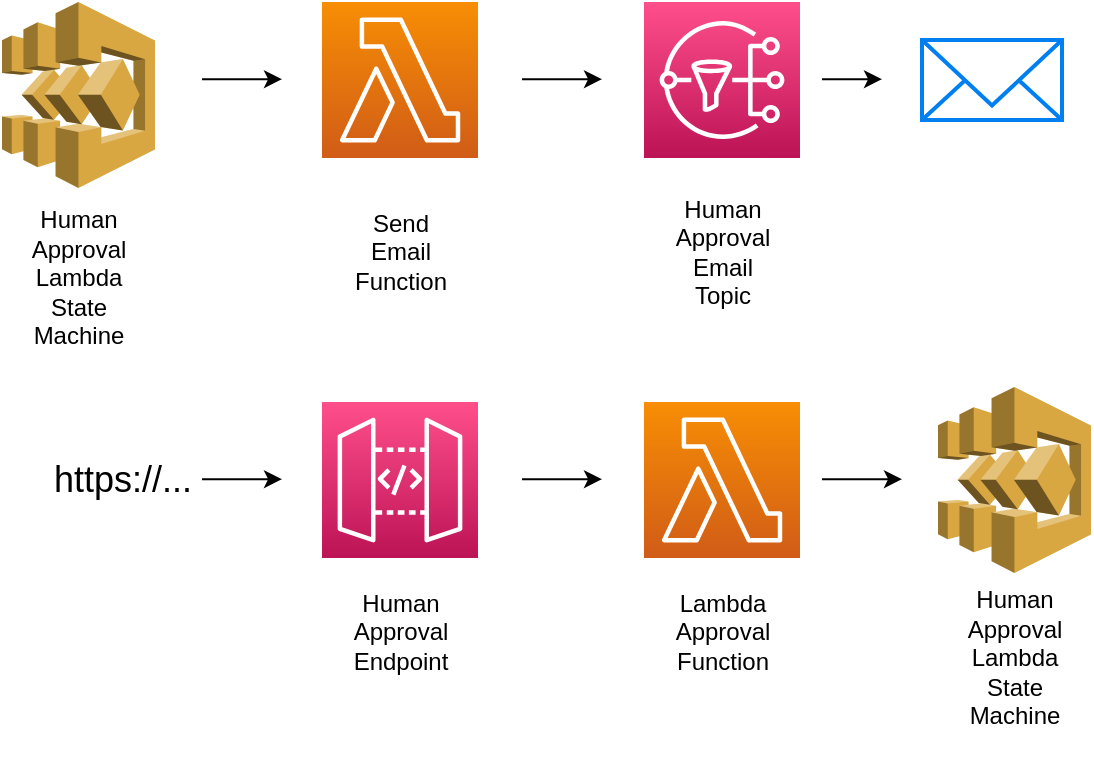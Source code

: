 <mxfile version="19.0.3" type="device"><diagram id="HNVF8kBGNfMkuysJAQUF" name="Page-1"><mxGraphModel dx="865" dy="514" grid="1" gridSize="10" guides="1" tooltips="1" connect="1" arrows="1" fold="1" page="1" pageScale="1" pageWidth="1169" pageHeight="827" math="0" shadow="0"><root><mxCell id="0"/><mxCell id="1" parent="0"/><mxCell id="Ki27r49kTNiBAtUtuVbE-1" value="" style="outlineConnect=0;dashed=0;verticalLabelPosition=bottom;verticalAlign=top;align=center;html=1;shape=mxgraph.aws3.step_functions;fillColor=#D9A741;gradientColor=none;" vertex="1" parent="1"><mxGeometry x="40" y="80" width="76.5" height="93" as="geometry"/></mxCell><mxCell id="Ki27r49kTNiBAtUtuVbE-2" value="Human &lt;br&gt;Approval&lt;br&gt;Lambda&lt;br&gt;State&lt;br&gt;Machine&lt;br&gt;&lt;br&gt;" style="text;html=1;align=center;verticalAlign=middle;resizable=0;points=[];autosize=1;strokeColor=none;fillColor=none;" vertex="1" parent="1"><mxGeometry x="48.25" y="180" width="60" height="90" as="geometry"/></mxCell><mxCell id="Ki27r49kTNiBAtUtuVbE-3" value="" style="endArrow=classic;html=1;rounded=0;" edge="1" parent="1"><mxGeometry width="50" height="50" relative="1" as="geometry"><mxPoint x="140" y="118.58" as="sourcePoint"/><mxPoint x="180" y="118.58" as="targetPoint"/></mxGeometry></mxCell><mxCell id="Ki27r49kTNiBAtUtuVbE-4" value="" style="sketch=0;points=[[0,0,0],[0.25,0,0],[0.5,0,0],[0.75,0,0],[1,0,0],[0,1,0],[0.25,1,0],[0.5,1,0],[0.75,1,0],[1,1,0],[0,0.25,0],[0,0.5,0],[0,0.75,0],[1,0.25,0],[1,0.5,0],[1,0.75,0]];outlineConnect=0;fontColor=#232F3E;gradientColor=#FF4F8B;gradientDirection=north;fillColor=#BC1356;strokeColor=#ffffff;dashed=0;verticalLabelPosition=bottom;verticalAlign=top;align=center;html=1;fontSize=12;fontStyle=0;aspect=fixed;shape=mxgraph.aws4.resourceIcon;resIcon=mxgraph.aws4.sns;" vertex="1" parent="1"><mxGeometry x="361" y="80" width="78" height="78" as="geometry"/></mxCell><mxCell id="Ki27r49kTNiBAtUtuVbE-5" value="Human &lt;br&gt;Approval&lt;br&gt;Email&lt;br&gt;Topic" style="text;html=1;align=center;verticalAlign=middle;resizable=0;points=[];autosize=1;strokeColor=none;fillColor=none;" vertex="1" parent="1"><mxGeometry x="370" y="175" width="60" height="60" as="geometry"/></mxCell><mxCell id="Ki27r49kTNiBAtUtuVbE-6" value="" style="sketch=0;points=[[0,0,0],[0.25,0,0],[0.5,0,0],[0.75,0,0],[1,0,0],[0,1,0],[0.25,1,0],[0.5,1,0],[0.75,1,0],[1,1,0],[0,0.25,0],[0,0.5,0],[0,0.75,0],[1,0.25,0],[1,0.5,0],[1,0.75,0]];outlineConnect=0;fontColor=#232F3E;gradientColor=#F78E04;gradientDirection=north;fillColor=#D05C17;strokeColor=#ffffff;dashed=0;verticalLabelPosition=bottom;verticalAlign=top;align=center;html=1;fontSize=12;fontStyle=0;aspect=fixed;shape=mxgraph.aws4.resourceIcon;resIcon=mxgraph.aws4.lambda;" vertex="1" parent="1"><mxGeometry x="200" y="80" width="78" height="78" as="geometry"/></mxCell><mxCell id="Ki27r49kTNiBAtUtuVbE-7" value="Send&lt;br&gt;Email&lt;br&gt;Function" style="text;html=1;align=center;verticalAlign=middle;resizable=0;points=[];autosize=1;strokeColor=none;fillColor=none;" vertex="1" parent="1"><mxGeometry x="209" y="180" width="60" height="50" as="geometry"/></mxCell><mxCell id="Ki27r49kTNiBAtUtuVbE-8" value="" style="endArrow=classic;html=1;rounded=0;" edge="1" parent="1"><mxGeometry width="50" height="50" relative="1" as="geometry"><mxPoint x="300" y="118.58" as="sourcePoint"/><mxPoint x="340" y="118.58" as="targetPoint"/></mxGeometry></mxCell><mxCell id="Ki27r49kTNiBAtUtuVbE-9" value="" style="html=1;verticalLabelPosition=bottom;align=center;labelBackgroundColor=#ffffff;verticalAlign=top;strokeWidth=2;strokeColor=#0080F0;shadow=0;dashed=0;shape=mxgraph.ios7.icons.mail;" vertex="1" parent="1"><mxGeometry x="500" y="99" width="70" height="40" as="geometry"/></mxCell><mxCell id="Ki27r49kTNiBAtUtuVbE-11" value="" style="endArrow=classic;html=1;rounded=0;" edge="1" parent="1"><mxGeometry width="50" height="50" relative="1" as="geometry"><mxPoint x="450" y="118.58" as="sourcePoint"/><mxPoint x="480" y="118.58" as="targetPoint"/></mxGeometry></mxCell><mxCell id="Ki27r49kTNiBAtUtuVbE-13" value="&lt;font style=&quot;font-size: 18px;&quot;&gt;https://...&lt;/font&gt;" style="text;html=1;align=center;verticalAlign=middle;resizable=0;points=[];autosize=1;strokeColor=none;fillColor=none;" vertex="1" parent="1"><mxGeometry x="60" y="309" width="80" height="20" as="geometry"/></mxCell><mxCell id="Ki27r49kTNiBAtUtuVbE-14" value="" style="endArrow=classic;html=1;rounded=0;" edge="1" parent="1"><mxGeometry width="50" height="50" relative="1" as="geometry"><mxPoint x="140" y="318.58" as="sourcePoint"/><mxPoint x="180" y="318.58" as="targetPoint"/></mxGeometry></mxCell><mxCell id="Ki27r49kTNiBAtUtuVbE-15" value="" style="sketch=0;points=[[0,0,0],[0.25,0,0],[0.5,0,0],[0.75,0,0],[1,0,0],[0,1,0],[0.25,1,0],[0.5,1,0],[0.75,1,0],[1,1,0],[0,0.25,0],[0,0.5,0],[0,0.75,0],[1,0.25,0],[1,0.5,0],[1,0.75,0]];outlineConnect=0;fontColor=#232F3E;gradientColor=#FF4F8B;gradientDirection=north;fillColor=#BC1356;strokeColor=#ffffff;dashed=0;verticalLabelPosition=bottom;verticalAlign=top;align=center;html=1;fontSize=12;fontStyle=0;aspect=fixed;shape=mxgraph.aws4.resourceIcon;resIcon=mxgraph.aws4.api_gateway;" vertex="1" parent="1"><mxGeometry x="200" y="280" width="78" height="78" as="geometry"/></mxCell><mxCell id="Ki27r49kTNiBAtUtuVbE-16" value="Human &lt;br&gt;Approval&lt;br&gt;Endpoint" style="text;html=1;align=center;verticalAlign=middle;resizable=0;points=[];autosize=1;strokeColor=none;fillColor=none;" vertex="1" parent="1"><mxGeometry x="209" y="370" width="60" height="50" as="geometry"/></mxCell><mxCell id="Ki27r49kTNiBAtUtuVbE-17" value="" style="sketch=0;points=[[0,0,0],[0.25,0,0],[0.5,0,0],[0.75,0,0],[1,0,0],[0,1,0],[0.25,1,0],[0.5,1,0],[0.75,1,0],[1,1,0],[0,0.25,0],[0,0.5,0],[0,0.75,0],[1,0.25,0],[1,0.5,0],[1,0.75,0]];outlineConnect=0;fontColor=#232F3E;gradientColor=#F78E04;gradientDirection=north;fillColor=#D05C17;strokeColor=#ffffff;dashed=0;verticalLabelPosition=bottom;verticalAlign=top;align=center;html=1;fontSize=12;fontStyle=0;aspect=fixed;shape=mxgraph.aws4.resourceIcon;resIcon=mxgraph.aws4.lambda;" vertex="1" parent="1"><mxGeometry x="361" y="280" width="78" height="78" as="geometry"/></mxCell><mxCell id="Ki27r49kTNiBAtUtuVbE-18" value="" style="endArrow=classic;html=1;rounded=0;" edge="1" parent="1"><mxGeometry width="50" height="50" relative="1" as="geometry"><mxPoint x="300" y="318.58" as="sourcePoint"/><mxPoint x="340" y="318.58" as="targetPoint"/></mxGeometry></mxCell><mxCell id="Ki27r49kTNiBAtUtuVbE-19" value="Lambda&lt;br&gt;Approval&lt;br&gt;Function" style="text;html=1;align=center;verticalAlign=middle;resizable=0;points=[];autosize=1;strokeColor=none;fillColor=none;" vertex="1" parent="1"><mxGeometry x="370" y="370" width="60" height="50" as="geometry"/></mxCell><mxCell id="Ki27r49kTNiBAtUtuVbE-20" value="" style="endArrow=classic;html=1;rounded=0;" edge="1" parent="1"><mxGeometry width="50" height="50" relative="1" as="geometry"><mxPoint x="450" y="318.58" as="sourcePoint"/><mxPoint x="490" y="318.58" as="targetPoint"/></mxGeometry></mxCell><mxCell id="Ki27r49kTNiBAtUtuVbE-21" value="" style="outlineConnect=0;dashed=0;verticalLabelPosition=bottom;verticalAlign=top;align=center;html=1;shape=mxgraph.aws3.step_functions;fillColor=#D9A741;gradientColor=none;" vertex="1" parent="1"><mxGeometry x="508" y="272.5" width="76.5" height="93" as="geometry"/></mxCell><mxCell id="Ki27r49kTNiBAtUtuVbE-22" value="Human &lt;br&gt;Approval&lt;br&gt;Lambda&lt;br&gt;State&lt;br&gt;Machine&lt;br&gt;&lt;br&gt;" style="text;html=1;align=center;verticalAlign=middle;resizable=0;points=[];autosize=1;strokeColor=none;fillColor=none;" vertex="1" parent="1"><mxGeometry x="516.25" y="370" width="60" height="90" as="geometry"/></mxCell></root></mxGraphModel></diagram></mxfile>